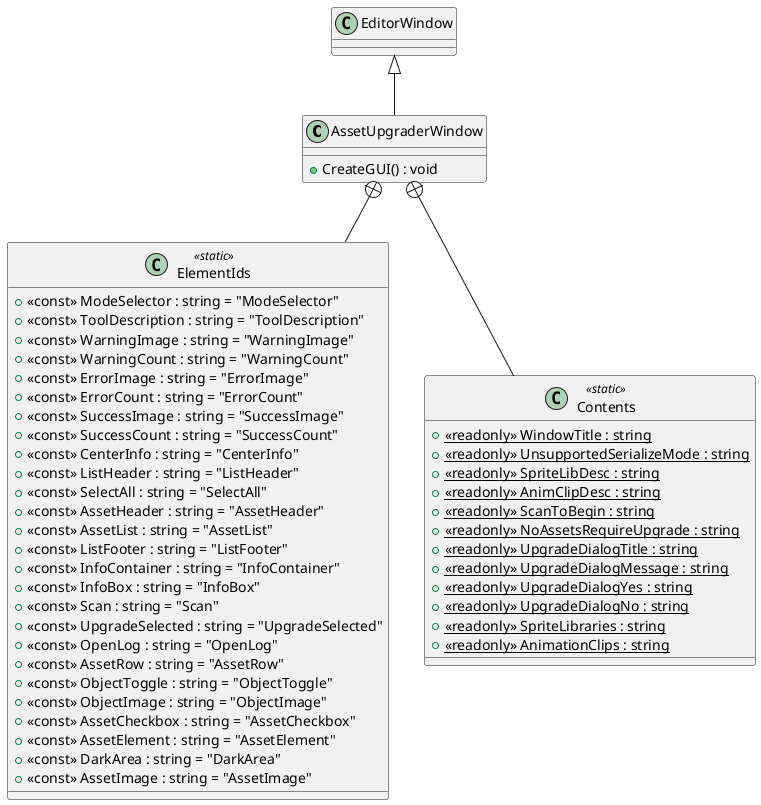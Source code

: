 @startuml
class AssetUpgraderWindow {
    + CreateGUI() : void
}
class ElementIds <<static>> {
    + <<const>> ModeSelector : string = "ModeSelector"
    + <<const>> ToolDescription : string = "ToolDescription"
    + <<const>> WarningImage : string = "WarningImage"
    + <<const>> WarningCount : string = "WarningCount"
    + <<const>> ErrorImage : string = "ErrorImage"
    + <<const>> ErrorCount : string = "ErrorCount"
    + <<const>> SuccessImage : string = "SuccessImage"
    + <<const>> SuccessCount : string = "SuccessCount"
    + <<const>> CenterInfo : string = "CenterInfo"
    + <<const>> ListHeader : string = "ListHeader"
    + <<const>> SelectAll : string = "SelectAll"
    + <<const>> AssetHeader : string = "AssetHeader"
    + <<const>> AssetList : string = "AssetList"
    + <<const>> ListFooter : string = "ListFooter"
    + <<const>> InfoContainer : string = "InfoContainer"
    + <<const>> InfoBox : string = "InfoBox"
    + <<const>> Scan : string = "Scan"
    + <<const>> UpgradeSelected : string = "UpgradeSelected"
    + <<const>> OpenLog : string = "OpenLog"
    + <<const>> AssetRow : string = "AssetRow"
    + <<const>> ObjectToggle : string = "ObjectToggle"
    + <<const>> ObjectImage : string = "ObjectImage"
    + <<const>> AssetCheckbox : string = "AssetCheckbox"
    + <<const>> AssetElement : string = "AssetElement"
    + <<const>> DarkArea : string = "DarkArea"
    + <<const>> AssetImage : string = "AssetImage"
}
class Contents <<static>> {
    + {static} <<readonly>> WindowTitle : string
    + {static} <<readonly>> UnsupportedSerializeMode : string
    + {static} <<readonly>> SpriteLibDesc : string
    + {static} <<readonly>> AnimClipDesc : string
    + {static} <<readonly>> ScanToBegin : string
    + {static} <<readonly>> NoAssetsRequireUpgrade : string
    + {static} <<readonly>> UpgradeDialogTitle : string
    + {static} <<readonly>> UpgradeDialogMessage : string
    + {static} <<readonly>> UpgradeDialogYes : string
    + {static} <<readonly>> UpgradeDialogNo : string
    + {static} <<readonly>> SpriteLibraries : string
    + {static} <<readonly>> AnimationClips : string
}
EditorWindow <|-- AssetUpgraderWindow
AssetUpgraderWindow +-- ElementIds
AssetUpgraderWindow +-- Contents
@enduml
